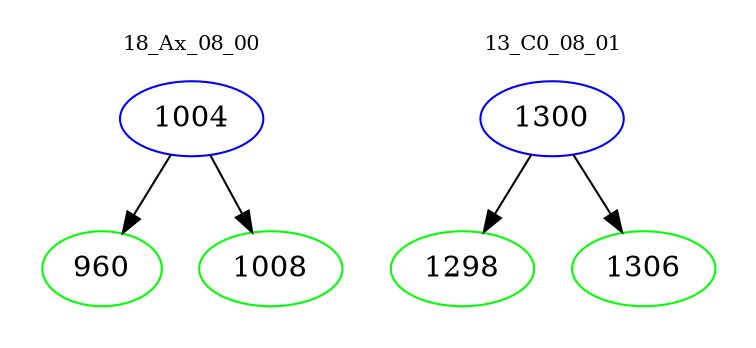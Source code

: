 digraph{
subgraph cluster_0 {
color = white
label = "18_Ax_08_00";
fontsize=10;
T0_1004 [label="1004", color="blue"]
T0_1004 -> T0_960 [color="black"]
T0_960 [label="960", color="green"]
T0_1004 -> T0_1008 [color="black"]
T0_1008 [label="1008", color="green"]
}
subgraph cluster_1 {
color = white
label = "13_C0_08_01";
fontsize=10;
T1_1300 [label="1300", color="blue"]
T1_1300 -> T1_1298 [color="black"]
T1_1298 [label="1298", color="green"]
T1_1300 -> T1_1306 [color="black"]
T1_1306 [label="1306", color="green"]
}
}
